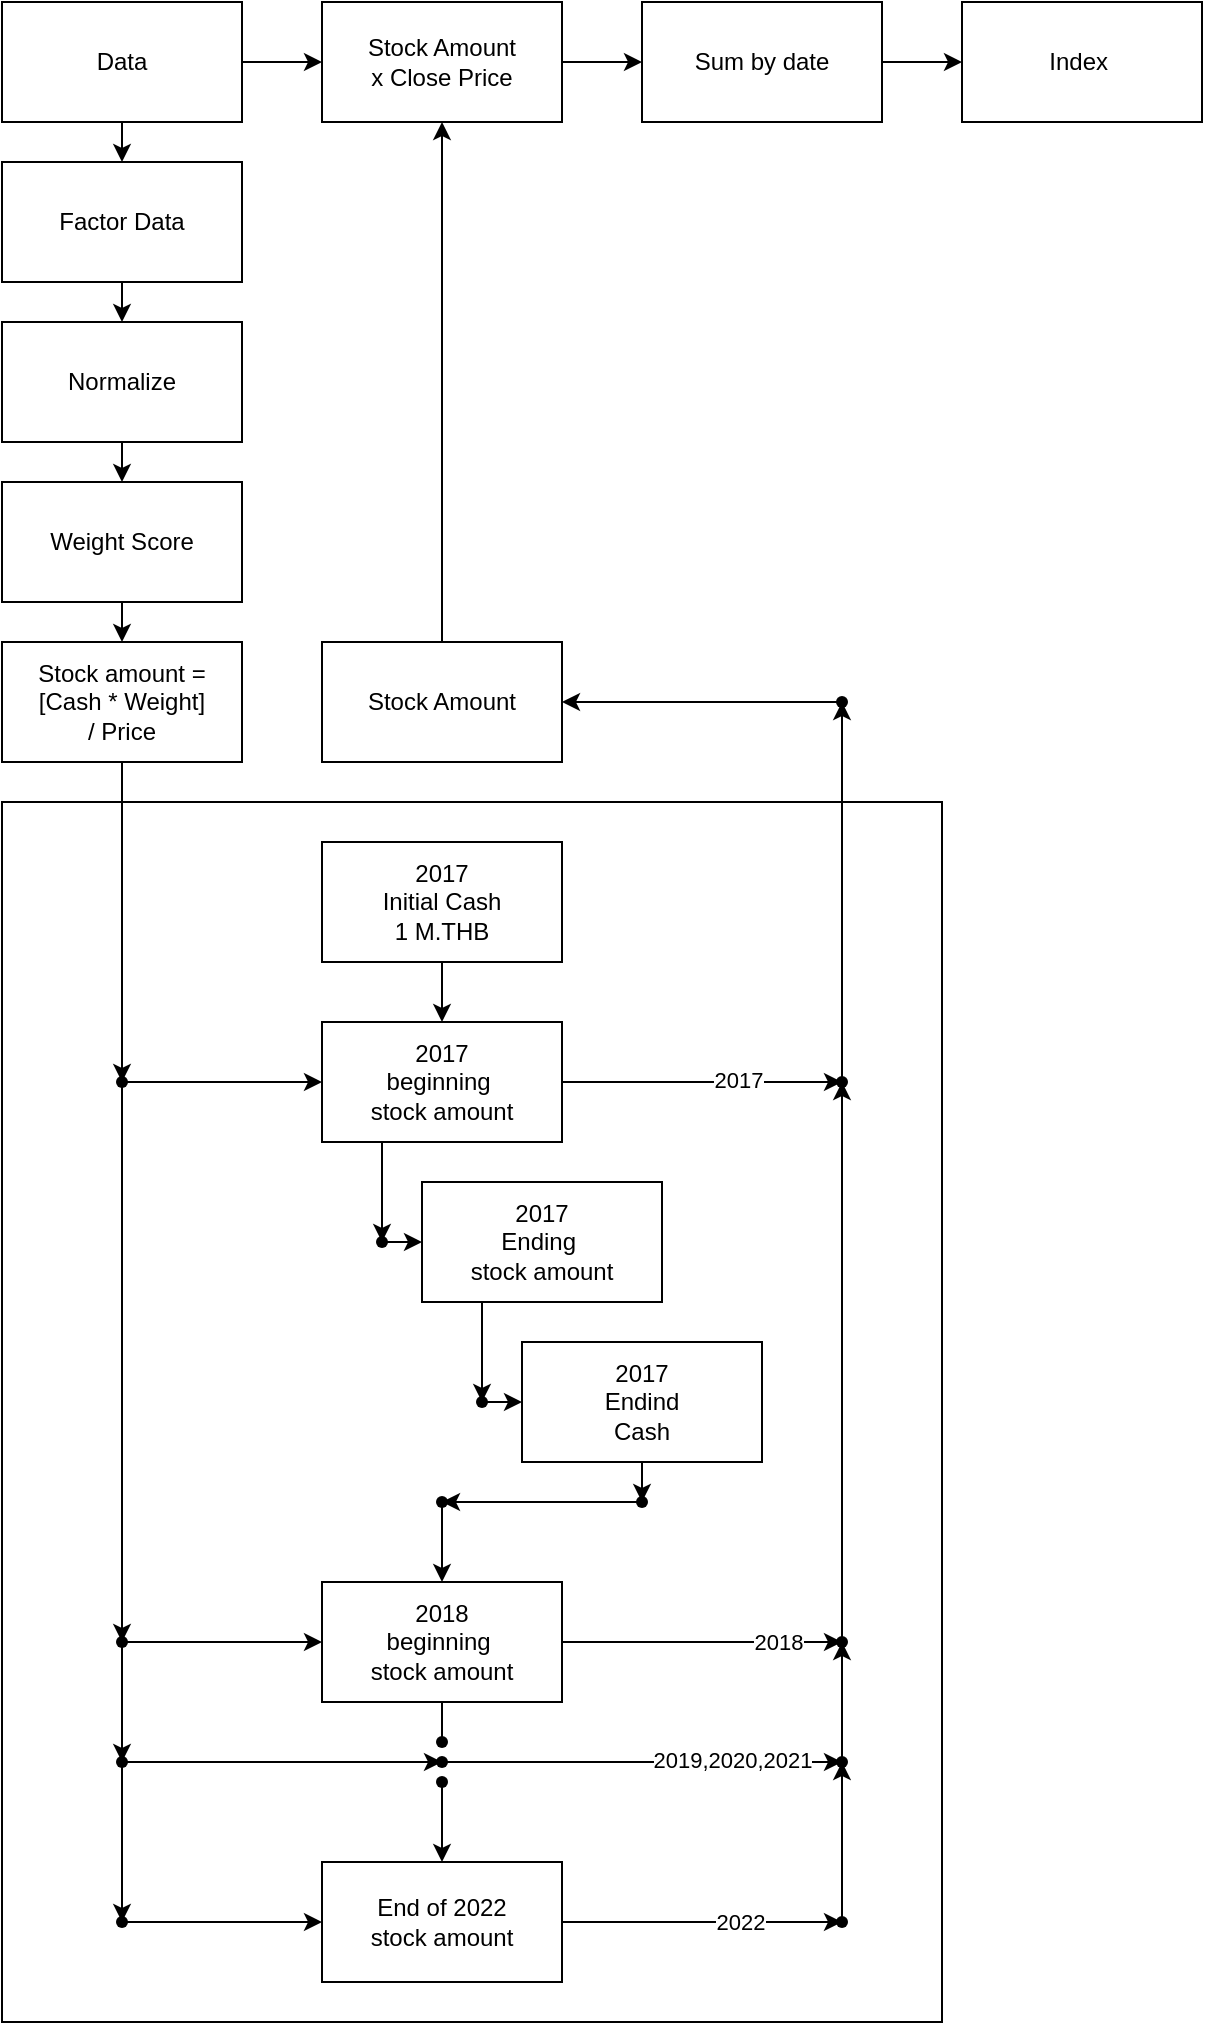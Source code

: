 <mxfile>
    <diagram id="UoDDsjoQXXOa6nE4HUrL" name="Index Calculation">
        <mxGraphModel dx="1239" dy="745" grid="1" gridSize="10" guides="1" tooltips="1" connect="1" arrows="1" fold="1" page="1" pageScale="1" pageWidth="827" pageHeight="1169" math="0" shadow="0">
            <root>
                <mxCell id="0"/>
                <mxCell id="1" parent="0"/>
                <mxCell id="136" value="" style="rounded=0;whiteSpace=wrap;html=1;" parent="1" vertex="1">
                    <mxGeometry x="80" y="480" width="470" height="610" as="geometry"/>
                </mxCell>
                <mxCell id="6" style="edgeStyle=none;html=1;exitX=0.5;exitY=1;exitDx=0;exitDy=0;" parent="1" source="2" target="5" edge="1">
                    <mxGeometry relative="1" as="geometry"/>
                </mxCell>
                <mxCell id="81" style="edgeStyle=none;html=1;" parent="1" source="2" target="28" edge="1">
                    <mxGeometry relative="1" as="geometry"/>
                </mxCell>
                <mxCell id="2" value="Data" style="rounded=0;whiteSpace=wrap;html=1;" parent="1" vertex="1">
                    <mxGeometry x="80" y="80" width="120" height="60" as="geometry"/>
                </mxCell>
                <mxCell id="8" style="edgeStyle=none;html=1;" parent="1" source="5" target="7" edge="1">
                    <mxGeometry relative="1" as="geometry"/>
                </mxCell>
                <mxCell id="5" value="Factor Data" style="rounded=0;whiteSpace=wrap;html=1;" parent="1" vertex="1">
                    <mxGeometry x="80" y="160" width="120" height="60" as="geometry"/>
                </mxCell>
                <mxCell id="10" value="" style="edgeStyle=none;html=1;" parent="1" source="7" target="9" edge="1">
                    <mxGeometry relative="1" as="geometry"/>
                </mxCell>
                <mxCell id="7" value="Normalize" style="rounded=0;whiteSpace=wrap;html=1;" parent="1" vertex="1">
                    <mxGeometry x="80" y="240" width="120" height="60" as="geometry"/>
                </mxCell>
                <mxCell id="96" style="edgeStyle=none;html=1;exitX=0.5;exitY=1;exitDx=0;exitDy=0;entryX=0.5;entryY=0;entryDx=0;entryDy=0;" parent="1" source="9" target="95" edge="1">
                    <mxGeometry relative="1" as="geometry"/>
                </mxCell>
                <mxCell id="9" value="Weight Score" style="rounded=0;whiteSpace=wrap;html=1;" parent="1" vertex="1">
                    <mxGeometry x="80" y="320" width="120" height="60" as="geometry"/>
                </mxCell>
                <mxCell id="11" value="Index&amp;nbsp;" style="rounded=0;whiteSpace=wrap;html=1;" parent="1" vertex="1">
                    <mxGeometry x="560" y="80" width="120" height="60" as="geometry"/>
                </mxCell>
                <mxCell id="41" style="edgeStyle=none;html=1;startArrow=none;" parent="1" edge="1">
                    <mxGeometry relative="1" as="geometry">
                        <mxPoint x="480" y="570" as="targetPoint"/>
                        <mxPoint x="480" y="570" as="sourcePoint"/>
                    </mxGeometry>
                </mxCell>
                <mxCell id="100" style="edgeStyle=none;html=1;exitX=0.25;exitY=1;exitDx=0;exitDy=0;entryX=0.506;entryY=0.25;entryDx=0;entryDy=0;entryPerimeter=0;" parent="1" source="13" target="98" edge="1">
                    <mxGeometry relative="1" as="geometry"/>
                </mxCell>
                <mxCell id="128" style="edgeStyle=none;html=1;entryX=0.75;entryY=0.5;entryDx=0;entryDy=0;entryPerimeter=0;" parent="1" source="13" target="125" edge="1">
                    <mxGeometry relative="1" as="geometry"/>
                </mxCell>
                <mxCell id="139" value="2017" style="edgeLabel;html=1;align=center;verticalAlign=middle;resizable=0;points=[];" parent="128" vertex="1" connectable="0">
                    <mxGeometry x="0.248" y="1" relative="1" as="geometry">
                        <mxPoint as="offset"/>
                    </mxGeometry>
                </mxCell>
                <mxCell id="13" value="&amp;nbsp;2017&amp;nbsp;&lt;br&gt;beginning&amp;nbsp;&lt;br&gt;stock amount" style="whiteSpace=wrap;html=1;rounded=0;" parent="1" vertex="1">
                    <mxGeometry x="240" y="590" width="120" height="60" as="geometry"/>
                </mxCell>
                <mxCell id="106" style="edgeStyle=none;html=1;exitX=0.5;exitY=1;exitDx=0;exitDy=0;entryX=0.396;entryY=0.557;entryDx=0;entryDy=0;entryPerimeter=0;" parent="1" target="105" edge="1">
                    <mxGeometry relative="1" as="geometry">
                        <mxPoint x="400" y="800" as="sourcePoint"/>
                    </mxGeometry>
                </mxCell>
                <mxCell id="15" value="2017 &lt;br&gt;Endind &lt;br&gt;Cash" style="whiteSpace=wrap;html=1;rounded=0;" parent="1" vertex="1">
                    <mxGeometry x="340" y="750" width="120" height="60" as="geometry"/>
                </mxCell>
                <mxCell id="42" value="" style="edgeStyle=none;html=1;startArrow=none;" parent="1" source="43" edge="1">
                    <mxGeometry relative="1" as="geometry">
                        <mxPoint x="300" y="950" as="targetPoint"/>
                    </mxGeometry>
                </mxCell>
                <mxCell id="127" style="edgeStyle=none;html=1;entryX=0.5;entryY=0.5;entryDx=0;entryDy=0;entryPerimeter=0;" parent="1" source="17" target="124" edge="1">
                    <mxGeometry relative="1" as="geometry"/>
                </mxCell>
                <mxCell id="140" value="2018" style="edgeLabel;html=1;align=center;verticalAlign=middle;resizable=0;points=[];" parent="127" vertex="1" connectable="0">
                    <mxGeometry x="0.533" relative="1" as="geometry">
                        <mxPoint as="offset"/>
                    </mxGeometry>
                </mxCell>
                <mxCell id="17" value="&amp;nbsp;2018&amp;nbsp;&lt;br&gt;beginning&amp;nbsp;&lt;br&gt;stock amount" style="whiteSpace=wrap;html=1;rounded=0;" parent="1" vertex="1">
                    <mxGeometry x="240" y="870" width="120" height="60" as="geometry"/>
                </mxCell>
                <mxCell id="25" style="edgeStyle=none;html=1;exitX=0.5;exitY=1;exitDx=0;exitDy=0;entryX=0.5;entryY=0;entryDx=0;entryDy=0;" parent="1" source="20" target="13" edge="1">
                    <mxGeometry relative="1" as="geometry"/>
                </mxCell>
                <mxCell id="20" value="2017 &lt;br&gt;Initial Cash&lt;br&gt;1 M.THB" style="whiteSpace=wrap;html=1;rounded=0;" parent="1" vertex="1">
                    <mxGeometry x="240" y="500" width="120" height="60" as="geometry"/>
                </mxCell>
                <mxCell id="126" style="edgeStyle=none;html=1;entryX=0.75;entryY=0.75;entryDx=0;entryDy=0;entryPerimeter=0;" parent="1" source="26" target="123" edge="1">
                    <mxGeometry relative="1" as="geometry"/>
                </mxCell>
                <mxCell id="142" value="2022" style="edgeLabel;html=1;align=center;verticalAlign=middle;resizable=0;points=[];" parent="126" vertex="1" connectable="0">
                    <mxGeometry x="0.264" relative="1" as="geometry">
                        <mxPoint as="offset"/>
                    </mxGeometry>
                </mxCell>
                <mxCell id="26" value="End of 2022&lt;br&gt;stock amount" style="whiteSpace=wrap;html=1;rounded=0;" parent="1" vertex="1">
                    <mxGeometry x="240" y="1010" width="120" height="60" as="geometry"/>
                </mxCell>
                <mxCell id="79" value="" style="edgeStyle=none;html=1;" parent="1" source="28" target="32" edge="1">
                    <mxGeometry relative="1" as="geometry"/>
                </mxCell>
                <mxCell id="28" value="Stock Amount &lt;br&gt;x Close Price" style="whiteSpace=wrap;html=1;rounded=0;" parent="1" vertex="1">
                    <mxGeometry x="240" y="80" width="120" height="60" as="geometry"/>
                </mxCell>
                <mxCell id="80" value="" style="edgeStyle=none;html=1;" parent="1" source="32" target="11" edge="1">
                    <mxGeometry relative="1" as="geometry"/>
                </mxCell>
                <mxCell id="32" value="Sum by date" style="whiteSpace=wrap;html=1;rounded=0;" parent="1" vertex="1">
                    <mxGeometry x="400" y="80" width="120" height="60" as="geometry"/>
                </mxCell>
                <mxCell id="82" style="edgeStyle=none;html=1;entryX=0.5;entryY=1;entryDx=0;entryDy=0;" parent="1" source="35" target="28" edge="1">
                    <mxGeometry relative="1" as="geometry"/>
                </mxCell>
                <mxCell id="35" value="Stock Amount" style="whiteSpace=wrap;html=1;rounded=0;" parent="1" vertex="1">
                    <mxGeometry x="240" y="400" width="120" height="60" as="geometry"/>
                </mxCell>
                <mxCell id="43" value="" style="shape=waypoint;sketch=0;fillStyle=solid;size=6;pointerEvents=1;points=[];fillColor=none;resizable=0;rotatable=0;perimeter=centerPerimeter;snapToPoint=1;" parent="1" vertex="1">
                    <mxGeometry x="280" y="930" width="40" height="40" as="geometry"/>
                </mxCell>
                <mxCell id="44" value="" style="edgeStyle=none;html=1;endArrow=none;" parent="1" source="17" target="43" edge="1">
                    <mxGeometry relative="1" as="geometry">
                        <mxPoint x="300" y="930" as="sourcePoint"/>
                        <mxPoint x="300" y="1010" as="targetPoint"/>
                    </mxGeometry>
                </mxCell>
                <mxCell id="130" style="edgeStyle=none;html=1;entryX=0.75;entryY=0.5;entryDx=0;entryDy=0;entryPerimeter=0;" parent="1" source="45" target="129" edge="1">
                    <mxGeometry relative="1" as="geometry"/>
                </mxCell>
                <mxCell id="141" value="2019,2020,2021" style="edgeLabel;html=1;align=center;verticalAlign=middle;resizable=0;points=[];" parent="130" vertex="1" connectable="0">
                    <mxGeometry x="0.45" y="1" relative="1" as="geometry">
                        <mxPoint as="offset"/>
                    </mxGeometry>
                </mxCell>
                <mxCell id="45" value="" style="shape=waypoint;sketch=0;fillStyle=solid;size=6;pointerEvents=1;points=[];fillColor=none;resizable=0;rotatable=0;perimeter=centerPerimeter;snapToPoint=1;" parent="1" vertex="1">
                    <mxGeometry x="280" y="940" width="40" height="40" as="geometry"/>
                </mxCell>
                <mxCell id="47" style="edgeStyle=none;html=1;entryX=0.5;entryY=0;entryDx=0;entryDy=0;" parent="1" source="46" target="26" edge="1">
                    <mxGeometry relative="1" as="geometry"/>
                </mxCell>
                <mxCell id="46" value="" style="shape=waypoint;sketch=0;fillStyle=solid;size=6;pointerEvents=1;points=[];fillColor=none;resizable=0;rotatable=0;perimeter=centerPerimeter;snapToPoint=1;" parent="1" vertex="1">
                    <mxGeometry x="280" y="950" width="40" height="40" as="geometry"/>
                </mxCell>
                <mxCell id="84" value="" style="edgeStyle=none;html=1;" parent="1" edge="1">
                    <mxGeometry relative="1" as="geometry">
                        <mxPoint x="460" y="660" as="sourcePoint"/>
                        <mxPoint x="460" y="660" as="targetPoint"/>
                    </mxGeometry>
                </mxCell>
                <mxCell id="90" value="" style="edgeStyle=none;html=1;" parent="1" source="64" target="13" edge="1">
                    <mxGeometry relative="1" as="geometry"/>
                </mxCell>
                <mxCell id="92" style="edgeStyle=none;html=1;entryX=0.5;entryY=1;entryDx=0;entryDy=0;entryPerimeter=0;" parent="1" source="64" target="91" edge="1">
                    <mxGeometry relative="1" as="geometry"/>
                </mxCell>
                <mxCell id="64" value="" style="shape=waypoint;sketch=0;fillStyle=solid;size=6;pointerEvents=1;points=[];fillColor=none;resizable=0;rotatable=0;perimeter=centerPerimeter;snapToPoint=1;" parent="1" vertex="1">
                    <mxGeometry x="120" y="600" width="40" height="40" as="geometry"/>
                </mxCell>
                <mxCell id="101" style="edgeStyle=none;html=1;exitX=0.25;exitY=1;exitDx=0;exitDy=0;entryX=0.491;entryY=0.25;entryDx=0;entryDy=0;entryPerimeter=0;" parent="1" source="87" target="99" edge="1">
                    <mxGeometry relative="1" as="geometry"/>
                </mxCell>
                <mxCell id="87" value="&amp;nbsp;2017&amp;nbsp;&lt;br&gt;Ending&amp;nbsp;&lt;br&gt;stock amount" style="whiteSpace=wrap;html=1;rounded=0;" parent="1" vertex="1">
                    <mxGeometry x="290" y="670" width="120" height="60" as="geometry"/>
                </mxCell>
                <mxCell id="94" style="edgeStyle=none;html=1;" parent="1" source="91" target="17" edge="1">
                    <mxGeometry relative="1" as="geometry"/>
                </mxCell>
                <mxCell id="121" value="" style="edgeStyle=none;html=1;" parent="1" source="91" target="118" edge="1">
                    <mxGeometry relative="1" as="geometry"/>
                </mxCell>
                <mxCell id="91" value="" style="shape=waypoint;sketch=0;fillStyle=solid;size=6;pointerEvents=1;points=[];fillColor=none;resizable=0;rotatable=0;perimeter=centerPerimeter;snapToPoint=1;" parent="1" vertex="1">
                    <mxGeometry x="120" y="880" width="40" height="40" as="geometry"/>
                </mxCell>
                <mxCell id="97" style="edgeStyle=none;html=1;" parent="1" source="95" target="64" edge="1">
                    <mxGeometry relative="1" as="geometry"/>
                </mxCell>
                <mxCell id="95" value="Stock amount =&lt;br&gt;[Cash * Weight]&lt;br&gt;/ Price" style="rounded=0;whiteSpace=wrap;html=1;" parent="1" vertex="1">
                    <mxGeometry x="80" y="400" width="120" height="60" as="geometry"/>
                </mxCell>
                <mxCell id="102" value="" style="edgeStyle=none;html=1;" parent="1" source="98" target="87" edge="1">
                    <mxGeometry relative="1" as="geometry"/>
                </mxCell>
                <mxCell id="98" value="" style="shape=waypoint;sketch=0;fillStyle=solid;size=6;pointerEvents=1;points=[];fillColor=none;resizable=0;rotatable=0;perimeter=centerPerimeter;snapToPoint=1;" parent="1" vertex="1">
                    <mxGeometry x="250" y="680" width="40" height="40" as="geometry"/>
                </mxCell>
                <mxCell id="103" value="" style="edgeStyle=none;html=1;" parent="1" source="99" target="15" edge="1">
                    <mxGeometry relative="1" as="geometry"/>
                </mxCell>
                <mxCell id="99" value="" style="shape=waypoint;sketch=0;fillStyle=solid;size=6;pointerEvents=1;points=[];fillColor=none;resizable=0;rotatable=0;perimeter=centerPerimeter;snapToPoint=1;" parent="1" vertex="1">
                    <mxGeometry x="300" y="760" width="40" height="40" as="geometry"/>
                </mxCell>
                <mxCell id="111" value="" style="edgeStyle=none;html=1;" parent="1" source="105" target="110" edge="1">
                    <mxGeometry relative="1" as="geometry"/>
                </mxCell>
                <mxCell id="105" value="" style="shape=waypoint;sketch=0;fillStyle=solid;size=6;pointerEvents=1;points=[];fillColor=none;resizable=0;rotatable=0;perimeter=centerPerimeter;snapToPoint=1;" parent="1" vertex="1">
                    <mxGeometry x="380" y="810" width="40" height="40" as="geometry"/>
                </mxCell>
                <mxCell id="113" style="edgeStyle=none;html=1;entryX=0.5;entryY=0;entryDx=0;entryDy=0;" parent="1" source="110" target="17" edge="1">
                    <mxGeometry relative="1" as="geometry">
                        <mxPoint x="300" y="860" as="targetPoint"/>
                    </mxGeometry>
                </mxCell>
                <mxCell id="110" value="" style="shape=waypoint;sketch=0;fillStyle=solid;size=6;pointerEvents=1;points=[];fillColor=none;resizable=0;rotatable=0;perimeter=centerPerimeter;snapToPoint=1;" parent="1" vertex="1">
                    <mxGeometry x="280" y="810" width="40" height="40" as="geometry"/>
                </mxCell>
                <mxCell id="117" value="" style="edgeStyle=none;html=1;" parent="1" source="116" target="26" edge="1">
                    <mxGeometry relative="1" as="geometry"/>
                </mxCell>
                <mxCell id="116" value="" style="shape=waypoint;sketch=0;fillStyle=solid;size=6;pointerEvents=1;points=[];fillColor=none;resizable=0;rotatable=0;perimeter=centerPerimeter;snapToPoint=1;" parent="1" vertex="1">
                    <mxGeometry x="120" y="1020" width="40" height="40" as="geometry"/>
                </mxCell>
                <mxCell id="120" style="edgeStyle=none;html=1;entryX=0.384;entryY=0.518;entryDx=0;entryDy=0;entryPerimeter=0;" parent="1" source="118" target="45" edge="1">
                    <mxGeometry relative="1" as="geometry">
                        <mxPoint x="260" y="960" as="targetPoint"/>
                    </mxGeometry>
                </mxCell>
                <mxCell id="122" value="" style="edgeStyle=none;html=1;" parent="1" source="118" target="116" edge="1">
                    <mxGeometry relative="1" as="geometry"/>
                </mxCell>
                <mxCell id="118" value="" style="shape=waypoint;sketch=0;fillStyle=solid;size=6;pointerEvents=1;points=[];fillColor=none;resizable=0;rotatable=0;perimeter=centerPerimeter;snapToPoint=1;" parent="1" vertex="1">
                    <mxGeometry x="120" y="940" width="40" height="40" as="geometry"/>
                </mxCell>
                <mxCell id="131" value="" style="edgeStyle=none;html=1;" parent="1" source="123" target="129" edge="1">
                    <mxGeometry relative="1" as="geometry"/>
                </mxCell>
                <mxCell id="123" value="" style="shape=waypoint;sketch=0;fillStyle=solid;size=6;pointerEvents=1;points=[];fillColor=none;resizable=0;rotatable=0;perimeter=centerPerimeter;snapToPoint=1;" parent="1" vertex="1">
                    <mxGeometry x="480" y="1020" width="40" height="40" as="geometry"/>
                </mxCell>
                <mxCell id="133" style="edgeStyle=none;html=1;entryX=0.25;entryY=0.5;entryDx=0;entryDy=0;entryPerimeter=0;" parent="1" source="124" target="125" edge="1">
                    <mxGeometry relative="1" as="geometry"/>
                </mxCell>
                <mxCell id="124" value="" style="shape=waypoint;sketch=0;fillStyle=solid;size=6;pointerEvents=1;points=[];fillColor=none;resizable=0;rotatable=0;perimeter=centerPerimeter;snapToPoint=1;" parent="1" vertex="1">
                    <mxGeometry x="480" y="880" width="40" height="40" as="geometry"/>
                </mxCell>
                <mxCell id="134" style="edgeStyle=none;html=1;" parent="1" source="125" target="137" edge="1">
                    <mxGeometry relative="1" as="geometry"/>
                </mxCell>
                <mxCell id="125" value="" style="shape=waypoint;sketch=0;fillStyle=solid;size=6;pointerEvents=1;points=[];fillColor=none;resizable=0;rotatable=0;perimeter=centerPerimeter;snapToPoint=1;" parent="1" vertex="1">
                    <mxGeometry x="480" y="600" width="40" height="40" as="geometry"/>
                </mxCell>
                <mxCell id="132" value="" style="edgeStyle=none;html=1;" parent="1" source="129" target="124" edge="1">
                    <mxGeometry relative="1" as="geometry"/>
                </mxCell>
                <mxCell id="129" value="" style="shape=waypoint;sketch=0;fillStyle=solid;size=6;pointerEvents=1;points=[];fillColor=none;resizable=0;rotatable=0;perimeter=centerPerimeter;snapToPoint=1;" parent="1" vertex="1">
                    <mxGeometry x="480" y="940" width="40" height="40" as="geometry"/>
                </mxCell>
                <mxCell id="138" value="" style="edgeStyle=none;html=1;" parent="1" source="137" target="35" edge="1">
                    <mxGeometry relative="1" as="geometry"/>
                </mxCell>
                <mxCell id="137" value="" style="shape=waypoint;sketch=0;fillStyle=solid;size=6;pointerEvents=1;points=[];fillColor=none;resizable=0;rotatable=0;perimeter=centerPerimeter;snapToPoint=1;" parent="1" vertex="1">
                    <mxGeometry x="480" y="410" width="40" height="40" as="geometry"/>
                </mxCell>
            </root>
        </mxGraphModel>
    </diagram>
</mxfile>